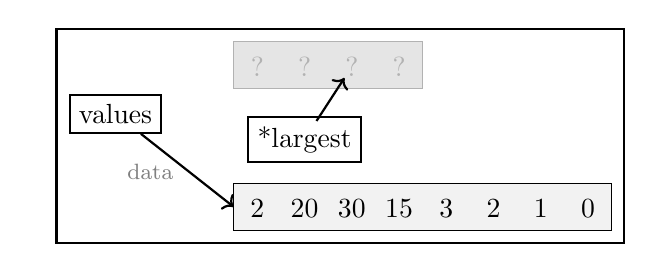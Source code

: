 \usetikzlibrary{backgrounds,positioning}
\usetikzlibrary{decorations.pathreplacing}

\usetikzlibrary{matrix}


\begin{tikzpicture}[
      background rectangle/.style={fill=white,draw=black,line width=1pt}, show background rectangle,
      every node/.style={align=center, font=\normalsize},
        line/.style={ draw, line width=3pt },
        cell/.style = {rectangle, fill=white, draw, text width=1.3cm,outer sep=0pt},
        every node/.style={anchor=base,yshift=-4pt},
      scale=0.6,
        ]

\tikzstyle{arr}=[font=\footnotesize,color=black!50];
\tikzstyle{arr1}=[font=\normalsize,color=black!50];
\tikzstyle{num}=[font=\tiny,color=black!70];

% 447888596
% 1ab23cd4
% 1a b2 3c d4

\node [fill=white,draw=black,thick] (sep) at (-3,0) {values};
\node [fill=white,draw=black,thick] (msb) at (1,-0.5) {*largest};

\filldraw [fill=black!10,draw=black!30] (-0.5,0.5) rectangle (3.5,1.5);
  \node (big1) [color=black!30] at (0,1) {?};
  \node (big2) [color=black!30] at (1,1) {?};
  \node (big3) [color=black!30] at (2,1) {?};
  \node (big4) [color=black!30] at (3,1) {?};

\filldraw [fill=black!05,draw=black] (-0.5,-1.5) rectangle (7.5,-2.5);
  \node (abig1) [color=black] at (0,-2) {2};
  \node (abig2) [color=black] at (1,-2) {20};
  \node (abig3) [color=black] at (2,-2) {30};
  \node (abig4) [color=black] at (3,-2) {15};
  \node (abig5) [color=black] at (4,-2) {3 };
  \node (abig6) [color=black] at (5,-2) {2};
  \node (abig6) [color=black] at (6,-2) {1};
  \node (abig7) [color=black] at (7,-2) {0};


\draw[->,thick] (sep) --  node[arr1,below,pos=0.1,yshift=-0.1ex,font=\footnotesize] {data}  (-0.5,-2);

  \draw[->,thick,shorten <=-0.5ex,shorten >=-0.8ex,color=black] (msb) -- (big3);



\end{tikzpicture}
